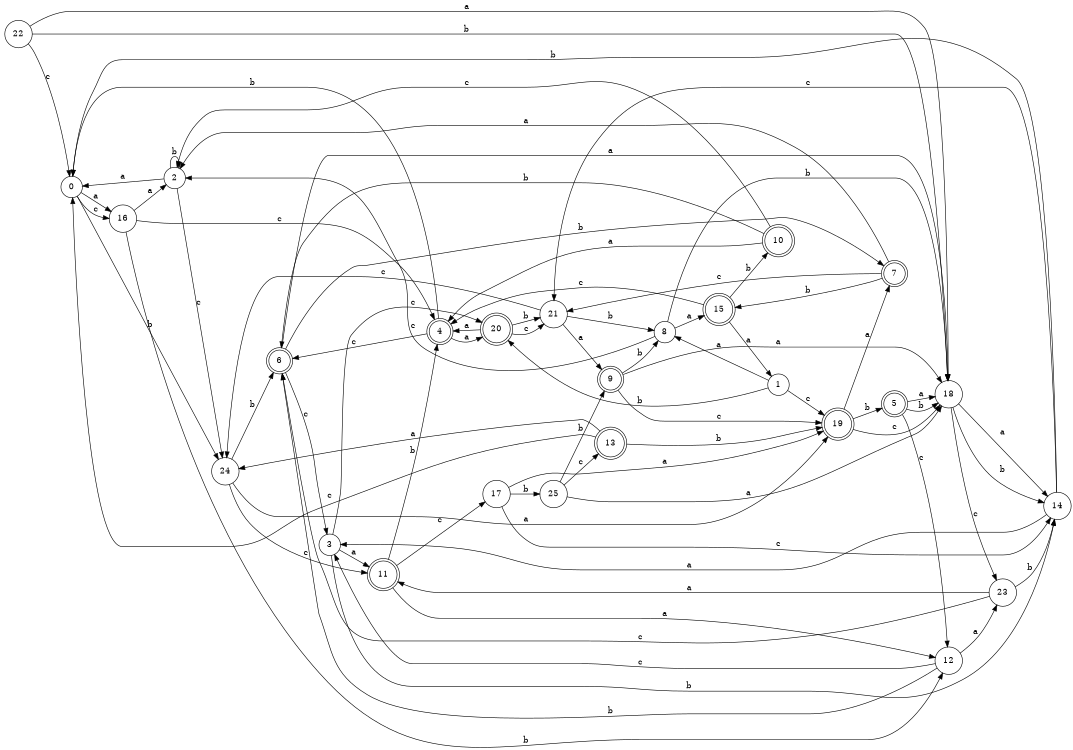 digraph n21_2 {
__start0 [label="" shape="none"];

rankdir=LR;
size="8,5";

s0 [style="filled", color="black", fillcolor="white" shape="circle", label="0"];
s1 [style="filled", color="black", fillcolor="white" shape="circle", label="1"];
s2 [style="filled", color="black", fillcolor="white" shape="circle", label="2"];
s3 [style="filled", color="black", fillcolor="white" shape="circle", label="3"];
s4 [style="rounded,filled", color="black", fillcolor="white" shape="doublecircle", label="4"];
s5 [style="rounded,filled", color="black", fillcolor="white" shape="doublecircle", label="5"];
s6 [style="rounded,filled", color="black", fillcolor="white" shape="doublecircle", label="6"];
s7 [style="rounded,filled", color="black", fillcolor="white" shape="doublecircle", label="7"];
s8 [style="filled", color="black", fillcolor="white" shape="circle", label="8"];
s9 [style="rounded,filled", color="black", fillcolor="white" shape="doublecircle", label="9"];
s10 [style="rounded,filled", color="black", fillcolor="white" shape="doublecircle", label="10"];
s11 [style="rounded,filled", color="black", fillcolor="white" shape="doublecircle", label="11"];
s12 [style="filled", color="black", fillcolor="white" shape="circle", label="12"];
s13 [style="rounded,filled", color="black", fillcolor="white" shape="doublecircle", label="13"];
s14 [style="filled", color="black", fillcolor="white" shape="circle", label="14"];
s15 [style="rounded,filled", color="black", fillcolor="white" shape="doublecircle", label="15"];
s16 [style="filled", color="black", fillcolor="white" shape="circle", label="16"];
s17 [style="filled", color="black", fillcolor="white" shape="circle", label="17"];
s18 [style="filled", color="black", fillcolor="white" shape="circle", label="18"];
s19 [style="rounded,filled", color="black", fillcolor="white" shape="doublecircle", label="19"];
s20 [style="rounded,filled", color="black", fillcolor="white" shape="doublecircle", label="20"];
s21 [style="filled", color="black", fillcolor="white" shape="circle", label="21"];
s22 [style="filled", color="black", fillcolor="white" shape="circle", label="22"];
s23 [style="filled", color="black", fillcolor="white" shape="circle", label="23"];
s24 [style="filled", color="black", fillcolor="white" shape="circle", label="24"];
s25 [style="filled", color="black", fillcolor="white" shape="circle", label="25"];
s0 -> s16 [label="a"];
s0 -> s24 [label="b"];
s0 -> s16 [label="c"];
s1 -> s8 [label="a"];
s1 -> s20 [label="b"];
s1 -> s19 [label="c"];
s2 -> s0 [label="a"];
s2 -> s2 [label="b"];
s2 -> s24 [label="c"];
s3 -> s11 [label="a"];
s3 -> s14 [label="b"];
s3 -> s20 [label="c"];
s4 -> s20 [label="a"];
s4 -> s0 [label="b"];
s4 -> s6 [label="c"];
s5 -> s18 [label="a"];
s5 -> s18 [label="b"];
s5 -> s12 [label="c"];
s6 -> s18 [label="a"];
s6 -> s7 [label="b"];
s6 -> s3 [label="c"];
s7 -> s2 [label="a"];
s7 -> s15 [label="b"];
s7 -> s21 [label="c"];
s8 -> s15 [label="a"];
s8 -> s18 [label="b"];
s8 -> s2 [label="c"];
s9 -> s18 [label="a"];
s9 -> s8 [label="b"];
s9 -> s19 [label="c"];
s10 -> s4 [label="a"];
s10 -> s6 [label="b"];
s10 -> s2 [label="c"];
s11 -> s12 [label="a"];
s11 -> s4 [label="b"];
s11 -> s17 [label="c"];
s12 -> s23 [label="a"];
s12 -> s6 [label="b"];
s12 -> s3 [label="c"];
s13 -> s24 [label="a"];
s13 -> s19 [label="b"];
s13 -> s0 [label="c"];
s14 -> s3 [label="a"];
s14 -> s0 [label="b"];
s14 -> s21 [label="c"];
s15 -> s1 [label="a"];
s15 -> s10 [label="b"];
s15 -> s4 [label="c"];
s16 -> s2 [label="a"];
s16 -> s12 [label="b"];
s16 -> s4 [label="c"];
s17 -> s19 [label="a"];
s17 -> s25 [label="b"];
s17 -> s14 [label="c"];
s18 -> s14 [label="a"];
s18 -> s14 [label="b"];
s18 -> s23 [label="c"];
s19 -> s7 [label="a"];
s19 -> s5 [label="b"];
s19 -> s18 [label="c"];
s20 -> s4 [label="a"];
s20 -> s21 [label="b"];
s20 -> s21 [label="c"];
s21 -> s9 [label="a"];
s21 -> s8 [label="b"];
s21 -> s24 [label="c"];
s22 -> s18 [label="a"];
s22 -> s18 [label="b"];
s22 -> s0 [label="c"];
s23 -> s11 [label="a"];
s23 -> s14 [label="b"];
s23 -> s6 [label="c"];
s24 -> s19 [label="a"];
s24 -> s6 [label="b"];
s24 -> s11 [label="c"];
s25 -> s18 [label="a"];
s25 -> s9 [label="b"];
s25 -> s13 [label="c"];

}